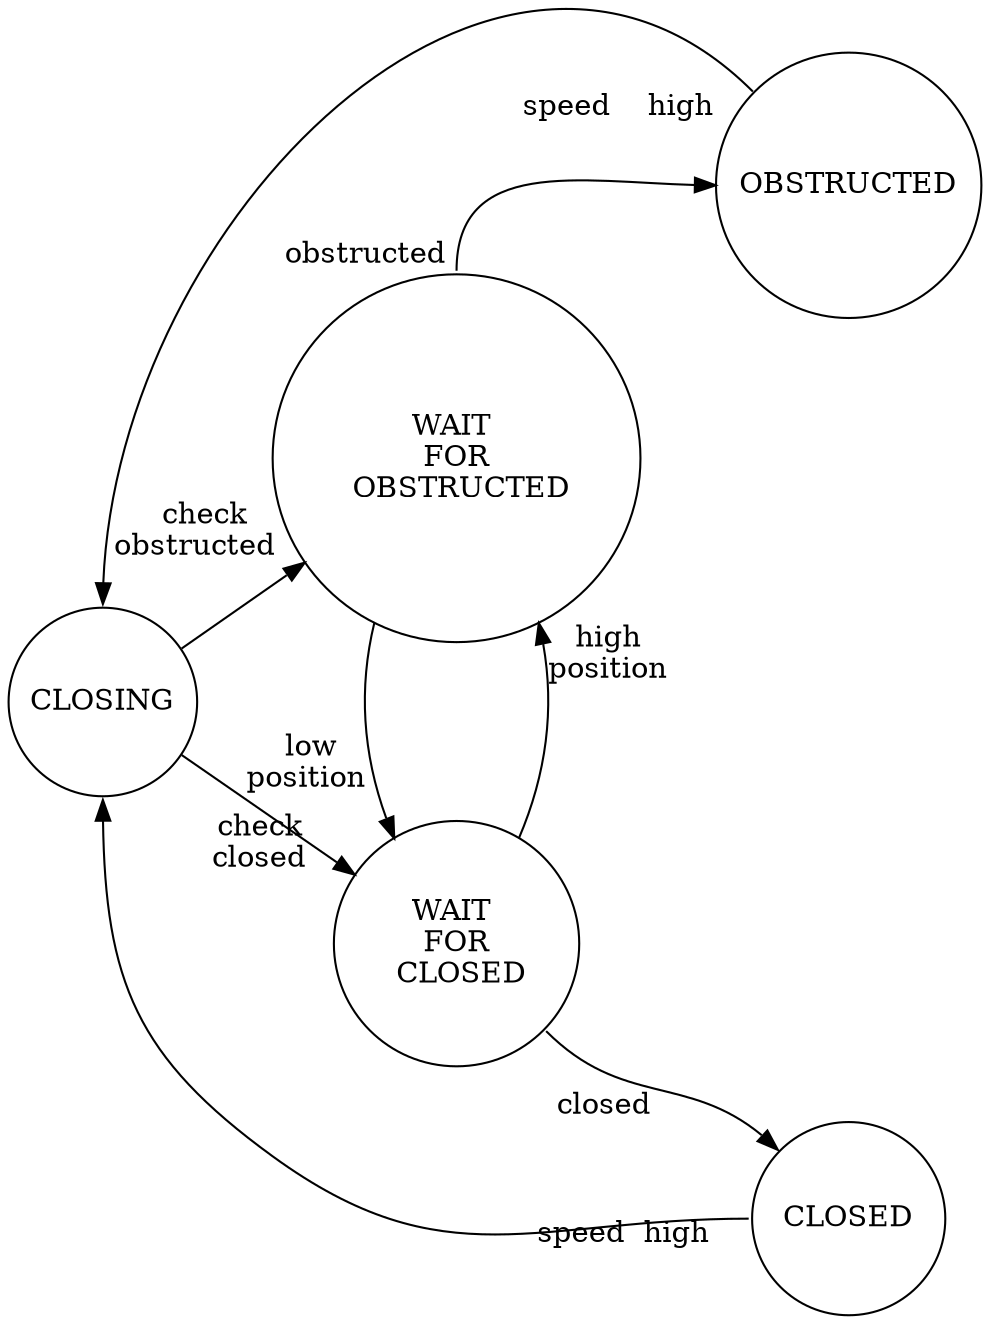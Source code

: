     digraph "closeCommandInterface" {
        node [shape=circle, height=1, width=1]
        nodesep = 1.2

        closing           [label="CLOSING"]
        wait_for_closed   [label="WAIT \n FOR \n CLOSED"]
        wait_for_obstruct [label="WAIT \n FOR \n OBSTRUCTED"]
        obstructed        [label="OBSTRUCTED"]
        closed            [label=" CLOSED "]

        closing             -> wait_for_closed [ headlabel="check    \n closed     "]
        closing             -> wait_for_obstruct [ headlabel=" check \n obstructed   "]
        wait_for_closed:se  -> closed:nw [ xlabel=" closed "]
        wait_for_closed     -> wait_for_obstruct [ headlabel=" high \n position "]
        wait_for_obstruct:n -> obstructed:w [ taillabel=" obstructed "]
        wait_for_obstruct   -> wait_for_closed [ xlabel="  low\n position"]
        closed:w      -> closing:s [ taillabel=" speed  high    "]
        obstructed:nw -> closing:n [ taillabel=" speed    high    "]

        {rank=same; closing}
        {rank=same; closed, obstructed}
        {rank=same; wait_for_closed, wait_for_obstruct}
         rankdir=LR
    }